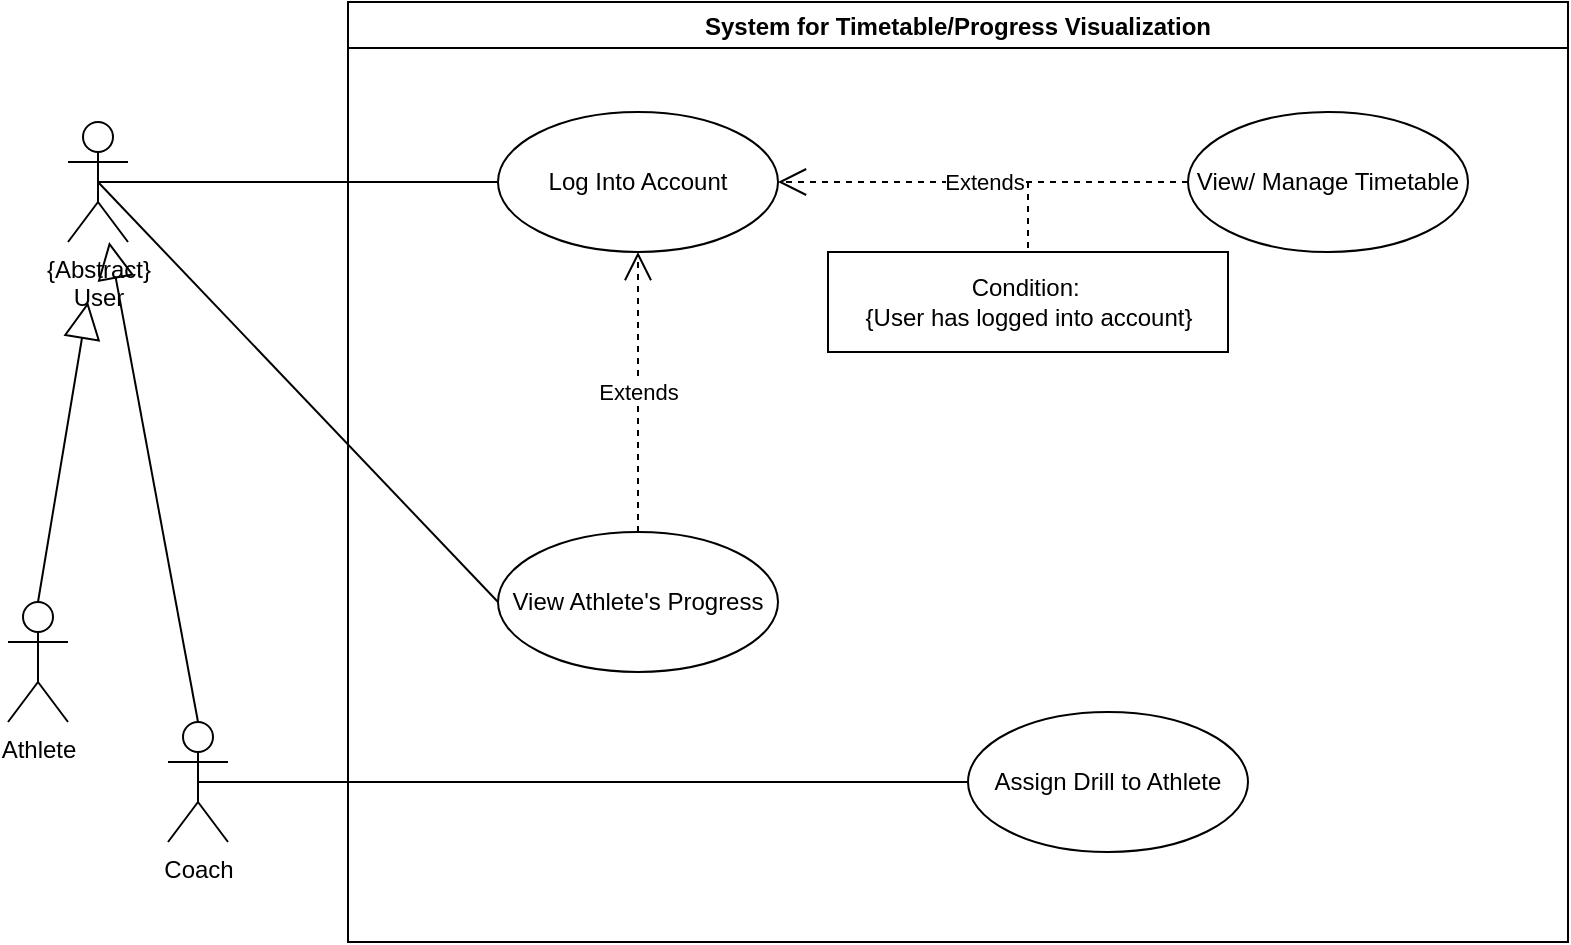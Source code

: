 <mxfile version="12.3.9" type="github" pages="1">
  <diagram id="cp_l7d0tqcxtrVFBOv38" name="Page-1">
    <mxGraphModel dx="2194" dy="1209" grid="1" gridSize="10" guides="1" tooltips="1" connect="1" arrows="1" fold="1" page="1" pageScale="1" pageWidth="850" pageHeight="1100" math="0" shadow="0">
      <root>
        <mxCell id="0"/>
        <mxCell id="1" parent="0"/>
        <mxCell id="t7poKcUW6bX4nQIA9RdR-1" value="{Abstract}&lt;br&gt;User" style="shape=umlActor;verticalLabelPosition=bottom;labelBackgroundColor=#ffffff;verticalAlign=top;html=1;outlineConnect=0;" parent="1" vertex="1">
          <mxGeometry x="70" y="100" width="30" height="60" as="geometry"/>
        </mxCell>
        <mxCell id="XSzdbcbSPU38Jbw8jz2w-1" value="Athlete" style="shape=umlActor;verticalLabelPosition=bottom;labelBackgroundColor=#ffffff;verticalAlign=top;html=1;outlineConnect=0;" vertex="1" parent="1">
          <mxGeometry x="40" y="340" width="30" height="60" as="geometry"/>
        </mxCell>
        <mxCell id="XSzdbcbSPU38Jbw8jz2w-2" value="Coach" style="shape=umlActor;verticalLabelPosition=bottom;labelBackgroundColor=#ffffff;verticalAlign=top;html=1;outlineConnect=0;" vertex="1" parent="1">
          <mxGeometry x="120" y="400" width="30" height="60" as="geometry"/>
        </mxCell>
        <mxCell id="XSzdbcbSPU38Jbw8jz2w-5" value="" style="endArrow=block;endSize=16;endFill=0;html=1;exitX=0.5;exitY=0;exitDx=0;exitDy=0;exitPerimeter=0;" edge="1" parent="1" source="XSzdbcbSPU38Jbw8jz2w-1">
          <mxGeometry width="160" relative="1" as="geometry">
            <mxPoint x="50" y="370" as="sourcePoint"/>
            <mxPoint x="80" y="190" as="targetPoint"/>
          </mxGeometry>
        </mxCell>
        <mxCell id="XSzdbcbSPU38Jbw8jz2w-7" value="" style="endArrow=block;endSize=16;endFill=0;html=1;exitX=0.5;exitY=0;exitDx=0;exitDy=0;exitPerimeter=0;" edge="1" parent="1" source="XSzdbcbSPU38Jbw8jz2w-2" target="t7poKcUW6bX4nQIA9RdR-1">
          <mxGeometry width="160" relative="1" as="geometry">
            <mxPoint x="40" y="440" as="sourcePoint"/>
            <mxPoint x="200" y="440" as="targetPoint"/>
          </mxGeometry>
        </mxCell>
        <mxCell id="XSzdbcbSPU38Jbw8jz2w-10" value="Log Into Account" style="ellipse;whiteSpace=wrap;html=1;" vertex="1" parent="1">
          <mxGeometry x="285" y="95" width="140" height="70" as="geometry"/>
        </mxCell>
        <mxCell id="XSzdbcbSPU38Jbw8jz2w-11" value="" style="endArrow=none;html=1;entryX=0;entryY=0.5;entryDx=0;entryDy=0;exitX=0.5;exitY=0.5;exitDx=0;exitDy=0;exitPerimeter=0;" edge="1" parent="1" source="t7poKcUW6bX4nQIA9RdR-1" target="XSzdbcbSPU38Jbw8jz2w-10">
          <mxGeometry width="50" height="50" relative="1" as="geometry">
            <mxPoint x="40" y="490" as="sourcePoint"/>
            <mxPoint x="90" y="440" as="targetPoint"/>
          </mxGeometry>
        </mxCell>
        <mxCell id="XSzdbcbSPU38Jbw8jz2w-12" value="View/ Manage Timetable" style="ellipse;whiteSpace=wrap;html=1;" vertex="1" parent="1">
          <mxGeometry x="630" y="95" width="140" height="70" as="geometry"/>
        </mxCell>
        <mxCell id="XSzdbcbSPU38Jbw8jz2w-13" value="Extends" style="endArrow=open;endSize=12;dashed=1;html=1;exitX=0;exitY=0.5;exitDx=0;exitDy=0;entryX=1;entryY=0.5;entryDx=0;entryDy=0;" edge="1" parent="1" source="XSzdbcbSPU38Jbw8jz2w-12" target="XSzdbcbSPU38Jbw8jz2w-10">
          <mxGeometry width="160" relative="1" as="geometry">
            <mxPoint x="40" y="500" as="sourcePoint"/>
            <mxPoint x="200" y="500" as="targetPoint"/>
          </mxGeometry>
        </mxCell>
        <mxCell id="XSzdbcbSPU38Jbw8jz2w-15" value="Condition:&amp;nbsp;&lt;br&gt;{User has logged into account}" style="html=1;" vertex="1" parent="1">
          <mxGeometry x="450" y="165" width="200" height="50" as="geometry"/>
        </mxCell>
        <mxCell id="XSzdbcbSPU38Jbw8jz2w-16" value="" style="endArrow=none;dashed=1;html=1;entryX=0.5;entryY=0;entryDx=0;entryDy=0;" edge="1" parent="1" target="XSzdbcbSPU38Jbw8jz2w-15">
          <mxGeometry width="50" height="50" relative="1" as="geometry">
            <mxPoint x="550" y="130" as="sourcePoint"/>
            <mxPoint x="90" y="500" as="targetPoint"/>
          </mxGeometry>
        </mxCell>
        <mxCell id="XSzdbcbSPU38Jbw8jz2w-17" value="Assign Drill to Athlete" style="ellipse;whiteSpace=wrap;html=1;" vertex="1" parent="1">
          <mxGeometry x="520" y="395" width="140" height="70" as="geometry"/>
        </mxCell>
        <mxCell id="XSzdbcbSPU38Jbw8jz2w-19" value="" style="endArrow=none;html=1;entryX=0;entryY=0.5;entryDx=0;entryDy=0;exitX=0.5;exitY=0.5;exitDx=0;exitDy=0;exitPerimeter=0;" edge="1" parent="1" source="XSzdbcbSPU38Jbw8jz2w-2" target="XSzdbcbSPU38Jbw8jz2w-17">
          <mxGeometry width="50" height="50" relative="1" as="geometry">
            <mxPoint x="40" y="550" as="sourcePoint"/>
            <mxPoint x="90" y="500" as="targetPoint"/>
          </mxGeometry>
        </mxCell>
        <mxCell id="XSzdbcbSPU38Jbw8jz2w-20" value="View Athlete&#39;s Progress" style="ellipse;whiteSpace=wrap;html=1;" vertex="1" parent="1">
          <mxGeometry x="285" y="305" width="140" height="70" as="geometry"/>
        </mxCell>
        <mxCell id="XSzdbcbSPU38Jbw8jz2w-21" value="" style="endArrow=none;html=1;entryX=0;entryY=0.5;entryDx=0;entryDy=0;exitX=0.5;exitY=0.5;exitDx=0;exitDy=0;exitPerimeter=0;" edge="1" parent="1" source="t7poKcUW6bX4nQIA9RdR-1" target="XSzdbcbSPU38Jbw8jz2w-20">
          <mxGeometry width="50" height="50" relative="1" as="geometry">
            <mxPoint x="150" y="300" as="sourcePoint"/>
            <mxPoint x="100" y="500" as="targetPoint"/>
          </mxGeometry>
        </mxCell>
        <mxCell id="XSzdbcbSPU38Jbw8jz2w-22" value="Extends" style="endArrow=open;endSize=12;dashed=1;html=1;entryX=0.5;entryY=1;entryDx=0;entryDy=0;labelPosition=center;verticalLabelPosition=middle;align=center;verticalAlign=middle;" edge="1" parent="1" source="XSzdbcbSPU38Jbw8jz2w-20" target="XSzdbcbSPU38Jbw8jz2w-10">
          <mxGeometry width="160" relative="1" as="geometry">
            <mxPoint x="50" y="500" as="sourcePoint"/>
            <mxPoint x="210" y="500" as="targetPoint"/>
          </mxGeometry>
        </mxCell>
        <mxCell id="XSzdbcbSPU38Jbw8jz2w-23" value="System for Timetable/Progress Visualization" style="swimlane;" vertex="1" parent="1">
          <mxGeometry x="210" y="40" width="610" height="470" as="geometry"/>
        </mxCell>
      </root>
    </mxGraphModel>
  </diagram>
</mxfile>
